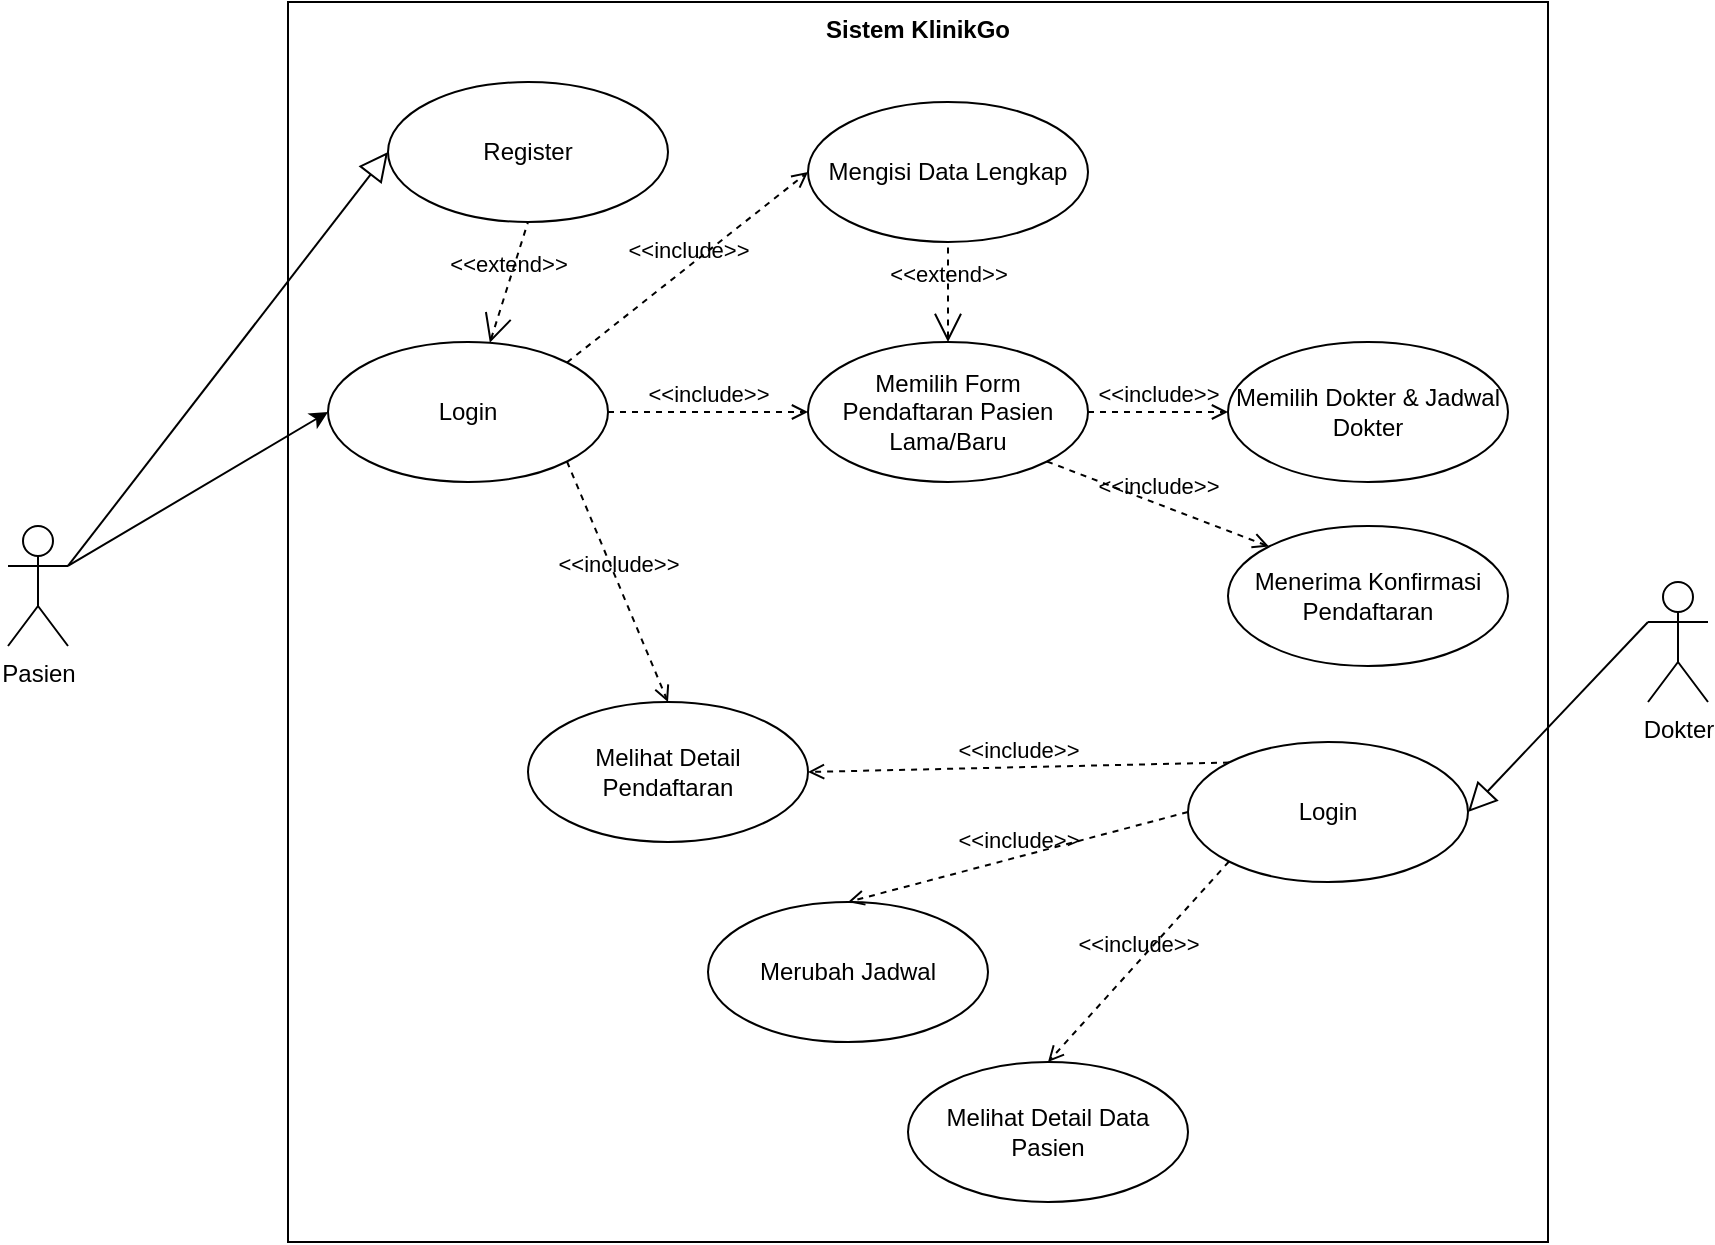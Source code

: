 <mxfile version="22.1.5" type="device">
  <diagram name="Page-1" id="9e7Kn-rY_B03xC_sx1OM">
    <mxGraphModel dx="1050" dy="585" grid="1" gridSize="10" guides="1" tooltips="1" connect="1" arrows="1" fold="1" page="1" pageScale="1" pageWidth="850" pageHeight="1100" math="0" shadow="0">
      <root>
        <mxCell id="0" />
        <mxCell id="1" parent="0" />
        <mxCell id="-X57r508CYdwVGqsSGcg-1" value="Sistem KlinikGo" style="shape=rect;html=1;verticalAlign=top;fontStyle=1;whiteSpace=wrap;align=center;" parent="1" vertex="1">
          <mxGeometry x="200" y="10" width="630" height="620" as="geometry" />
        </mxCell>
        <mxCell id="-X57r508CYdwVGqsSGcg-2" value="Pasien" style="shape=umlActor;html=1;verticalLabelPosition=bottom;verticalAlign=top;align=center;" parent="1" vertex="1">
          <mxGeometry x="60" y="272" width="30" height="60" as="geometry" />
        </mxCell>
        <mxCell id="-X57r508CYdwVGqsSGcg-3" value="Dokter" style="shape=umlActor;html=1;verticalLabelPosition=bottom;verticalAlign=top;align=center;" parent="1" vertex="1">
          <mxGeometry x="880" y="300" width="30" height="60" as="geometry" />
        </mxCell>
        <mxCell id="-X57r508CYdwVGqsSGcg-4" value="Memilih Form Pendaftaran Pasien Lama/Baru" style="ellipse;whiteSpace=wrap;html=1;" parent="1" vertex="1">
          <mxGeometry x="460" y="180" width="140" height="70" as="geometry" />
        </mxCell>
        <mxCell id="-X57r508CYdwVGqsSGcg-5" value="Memilih Dokter &amp;amp; Jadwal Dokter" style="ellipse;whiteSpace=wrap;html=1;" parent="1" vertex="1">
          <mxGeometry x="670" y="180" width="140" height="70" as="geometry" />
        </mxCell>
        <mxCell id="-X57r508CYdwVGqsSGcg-6" value="Melihat Detail Data Pasien" style="ellipse;whiteSpace=wrap;html=1;" parent="1" vertex="1">
          <mxGeometry x="510" y="540" width="140" height="70" as="geometry" />
        </mxCell>
        <mxCell id="-X57r508CYdwVGqsSGcg-9" value="Melihat Detail Pendaftaran" style="ellipse;whiteSpace=wrap;html=1;" parent="1" vertex="1">
          <mxGeometry x="320" y="360" width="140" height="70" as="geometry" />
        </mxCell>
        <mxCell id="-X57r508CYdwVGqsSGcg-10" value="Merubah Jadwal" style="ellipse;whiteSpace=wrap;html=1;" parent="1" vertex="1">
          <mxGeometry x="410" y="460" width="140" height="70" as="geometry" />
        </mxCell>
        <mxCell id="-X57r508CYdwVGqsSGcg-35" value="Menerima Konfirmasi Pendaftaran" style="ellipse;whiteSpace=wrap;html=1;" parent="1" vertex="1">
          <mxGeometry x="670" y="272" width="140" height="70" as="geometry" />
        </mxCell>
        <mxCell id="-X57r508CYdwVGqsSGcg-37" value="Mengisi Data Lengkap" style="ellipse;whiteSpace=wrap;html=1;" parent="1" vertex="1">
          <mxGeometry x="460" y="60" width="140" height="70" as="geometry" />
        </mxCell>
        <mxCell id="-X57r508CYdwVGqsSGcg-40" value="&amp;lt;&amp;lt;extend&amp;gt;&amp;gt;" style="edgeStyle=none;html=1;startArrow=open;endArrow=none;startSize=12;verticalAlign=bottom;dashed=1;labelBackgroundColor=none;rounded=0;exitX=0.5;exitY=0;exitDx=0;exitDy=0;entryX=0.5;entryY=1;entryDx=0;entryDy=0;" parent="1" source="-X57r508CYdwVGqsSGcg-4" target="-X57r508CYdwVGqsSGcg-37" edge="1">
          <mxGeometry width="160" relative="1" as="geometry">
            <mxPoint x="480" y="210" as="sourcePoint" />
            <mxPoint x="640" y="210" as="targetPoint" />
          </mxGeometry>
        </mxCell>
        <mxCell id="-X57r508CYdwVGqsSGcg-41" value="&amp;lt;&amp;lt;include&amp;gt;&amp;gt;" style="edgeStyle=none;html=1;endArrow=open;verticalAlign=bottom;dashed=1;labelBackgroundColor=none;rounded=0;exitX=1;exitY=0.5;exitDx=0;exitDy=0;entryX=0;entryY=0.5;entryDx=0;entryDy=0;" parent="1" source="-X57r508CYdwVGqsSGcg-4" target="-X57r508CYdwVGqsSGcg-5" edge="1">
          <mxGeometry width="160" relative="1" as="geometry">
            <mxPoint x="330" y="220" as="sourcePoint" />
            <mxPoint x="490" y="220" as="targetPoint" />
          </mxGeometry>
        </mxCell>
        <mxCell id="-X57r508CYdwVGqsSGcg-43" value="&amp;lt;&amp;lt;include&amp;gt;&amp;gt;" style="edgeStyle=none;html=1;endArrow=open;verticalAlign=bottom;dashed=1;labelBackgroundColor=none;rounded=0;exitX=1;exitY=1;exitDx=0;exitDy=0;entryX=0;entryY=0;entryDx=0;entryDy=0;" parent="1" source="-X57r508CYdwVGqsSGcg-4" target="-X57r508CYdwVGqsSGcg-35" edge="1">
          <mxGeometry width="160" relative="1" as="geometry">
            <mxPoint x="450" y="260" as="sourcePoint" />
            <mxPoint x="610" y="260" as="targetPoint" />
          </mxGeometry>
        </mxCell>
        <mxCell id="bBQBufQKH6XpegaK4VHP-3" value="Login" style="ellipse;whiteSpace=wrap;html=1;" vertex="1" parent="1">
          <mxGeometry x="220" y="180" width="140" height="70" as="geometry" />
        </mxCell>
        <mxCell id="bBQBufQKH6XpegaK4VHP-4" value="Register" style="ellipse;whiteSpace=wrap;html=1;" vertex="1" parent="1">
          <mxGeometry x="250" y="50" width="140" height="70" as="geometry" />
        </mxCell>
        <mxCell id="bBQBufQKH6XpegaK4VHP-6" value="" style="endArrow=classic;html=1;rounded=0;entryX=0;entryY=0.5;entryDx=0;entryDy=0;exitX=1;exitY=0.333;exitDx=0;exitDy=0;exitPerimeter=0;" edge="1" parent="1" source="-X57r508CYdwVGqsSGcg-2" target="bBQBufQKH6XpegaK4VHP-3">
          <mxGeometry width="50" height="50" relative="1" as="geometry">
            <mxPoint x="120" y="240" as="sourcePoint" />
            <mxPoint x="170" y="190" as="targetPoint" />
          </mxGeometry>
        </mxCell>
        <mxCell id="bBQBufQKH6XpegaK4VHP-7" value="&amp;lt;&amp;lt;extend&amp;gt;&amp;gt;" style="edgeStyle=none;html=1;startArrow=open;endArrow=none;startSize=12;verticalAlign=bottom;dashed=1;labelBackgroundColor=none;rounded=0;entryX=0.5;entryY=1;entryDx=0;entryDy=0;" edge="1" parent="1" source="bBQBufQKH6XpegaK4VHP-3" target="bBQBufQKH6XpegaK4VHP-4">
          <mxGeometry width="160" relative="1" as="geometry">
            <mxPoint x="40" y="150" as="sourcePoint" />
            <mxPoint x="200" y="150" as="targetPoint" />
          </mxGeometry>
        </mxCell>
        <mxCell id="bBQBufQKH6XpegaK4VHP-9" value="&amp;lt;&amp;lt;include&amp;gt;&amp;gt;" style="edgeStyle=none;html=1;endArrow=open;verticalAlign=bottom;dashed=1;labelBackgroundColor=none;rounded=0;entryX=0;entryY=0.5;entryDx=0;entryDy=0;exitX=1;exitY=0.5;exitDx=0;exitDy=0;" edge="1" parent="1" source="bBQBufQKH6XpegaK4VHP-3" target="-X57r508CYdwVGqsSGcg-4">
          <mxGeometry width="160" relative="1" as="geometry">
            <mxPoint x="190" y="310" as="sourcePoint" />
            <mxPoint x="350" y="310" as="targetPoint" />
          </mxGeometry>
        </mxCell>
        <mxCell id="bBQBufQKH6XpegaK4VHP-10" value="&amp;lt;&amp;lt;include&amp;gt;&amp;gt;" style="edgeStyle=none;html=1;endArrow=open;verticalAlign=bottom;dashed=1;labelBackgroundColor=none;rounded=0;entryX=0;entryY=0.5;entryDx=0;entryDy=0;exitX=1;exitY=0;exitDx=0;exitDy=0;" edge="1" parent="1" source="bBQBufQKH6XpegaK4VHP-3" target="-X57r508CYdwVGqsSGcg-37">
          <mxGeometry width="160" relative="1" as="geometry">
            <mxPoint x="220" y="290" as="sourcePoint" />
            <mxPoint x="380" y="290" as="targetPoint" />
          </mxGeometry>
        </mxCell>
        <mxCell id="bBQBufQKH6XpegaK4VHP-11" value="&amp;lt;&amp;lt;include&amp;gt;&amp;gt;" style="edgeStyle=none;html=1;endArrow=open;verticalAlign=bottom;dashed=1;labelBackgroundColor=none;rounded=0;entryX=0.5;entryY=0;entryDx=0;entryDy=0;exitX=1;exitY=1;exitDx=0;exitDy=0;" edge="1" parent="1" source="bBQBufQKH6XpegaK4VHP-3" target="-X57r508CYdwVGqsSGcg-9">
          <mxGeometry width="160" relative="1" as="geometry">
            <mxPoint x="270" y="300" as="sourcePoint" />
            <mxPoint x="430" y="300" as="targetPoint" />
          </mxGeometry>
        </mxCell>
        <mxCell id="bBQBufQKH6XpegaK4VHP-12" value="Login" style="ellipse;whiteSpace=wrap;html=1;" vertex="1" parent="1">
          <mxGeometry x="650" y="380" width="140" height="70" as="geometry" />
        </mxCell>
        <mxCell id="bBQBufQKH6XpegaK4VHP-13" value="" style="edgeStyle=none;html=1;endArrow=block;endFill=0;endSize=12;verticalAlign=bottom;rounded=0;entryX=1;entryY=0.5;entryDx=0;entryDy=0;exitX=0;exitY=0.333;exitDx=0;exitDy=0;exitPerimeter=0;" edge="1" parent="1" source="-X57r508CYdwVGqsSGcg-3" target="bBQBufQKH6XpegaK4VHP-12">
          <mxGeometry width="160" relative="1" as="geometry">
            <mxPoint x="550" y="370" as="sourcePoint" />
            <mxPoint x="710" y="370" as="targetPoint" />
          </mxGeometry>
        </mxCell>
        <mxCell id="bBQBufQKH6XpegaK4VHP-14" value="&amp;lt;&amp;lt;include&amp;gt;&amp;gt;" style="edgeStyle=none;html=1;endArrow=open;verticalAlign=bottom;dashed=1;labelBackgroundColor=none;rounded=0;entryX=1;entryY=0.5;entryDx=0;entryDy=0;exitX=0;exitY=0;exitDx=0;exitDy=0;" edge="1" parent="1" source="bBQBufQKH6XpegaK4VHP-12" target="-X57r508CYdwVGqsSGcg-9">
          <mxGeometry width="160" relative="1" as="geometry">
            <mxPoint x="660" y="480" as="sourcePoint" />
            <mxPoint x="820" y="480" as="targetPoint" />
          </mxGeometry>
        </mxCell>
        <mxCell id="bBQBufQKH6XpegaK4VHP-15" value="&amp;lt;&amp;lt;include&amp;gt;&amp;gt;" style="edgeStyle=none;html=1;endArrow=open;verticalAlign=bottom;dashed=1;labelBackgroundColor=none;rounded=0;exitX=0;exitY=0.5;exitDx=0;exitDy=0;entryX=0.5;entryY=0;entryDx=0;entryDy=0;" edge="1" parent="1" source="bBQBufQKH6XpegaK4VHP-12" target="-X57r508CYdwVGqsSGcg-10">
          <mxGeometry width="160" relative="1" as="geometry">
            <mxPoint x="690" y="510" as="sourcePoint" />
            <mxPoint x="850" y="510" as="targetPoint" />
          </mxGeometry>
        </mxCell>
        <mxCell id="bBQBufQKH6XpegaK4VHP-16" value="&amp;lt;&amp;lt;include&amp;gt;&amp;gt;" style="edgeStyle=none;html=1;endArrow=open;verticalAlign=bottom;dashed=1;labelBackgroundColor=none;rounded=0;entryX=0.5;entryY=0;entryDx=0;entryDy=0;exitX=0;exitY=1;exitDx=0;exitDy=0;" edge="1" parent="1" source="bBQBufQKH6XpegaK4VHP-12" target="-X57r508CYdwVGqsSGcg-6">
          <mxGeometry width="160" relative="1" as="geometry">
            <mxPoint x="690" y="510" as="sourcePoint" />
            <mxPoint x="850" y="510" as="targetPoint" />
          </mxGeometry>
        </mxCell>
        <mxCell id="bBQBufQKH6XpegaK4VHP-17" value="" style="edgeStyle=none;html=1;endArrow=block;endFill=0;endSize=12;verticalAlign=bottom;rounded=0;entryX=0;entryY=0.5;entryDx=0;entryDy=0;exitX=1;exitY=0.333;exitDx=0;exitDy=0;exitPerimeter=0;" edge="1" parent="1" source="-X57r508CYdwVGqsSGcg-2" target="bBQBufQKH6XpegaK4VHP-4">
          <mxGeometry width="160" relative="1" as="geometry">
            <mxPoint x="60" y="170" as="sourcePoint" />
            <mxPoint x="220" y="170" as="targetPoint" />
          </mxGeometry>
        </mxCell>
      </root>
    </mxGraphModel>
  </diagram>
</mxfile>
